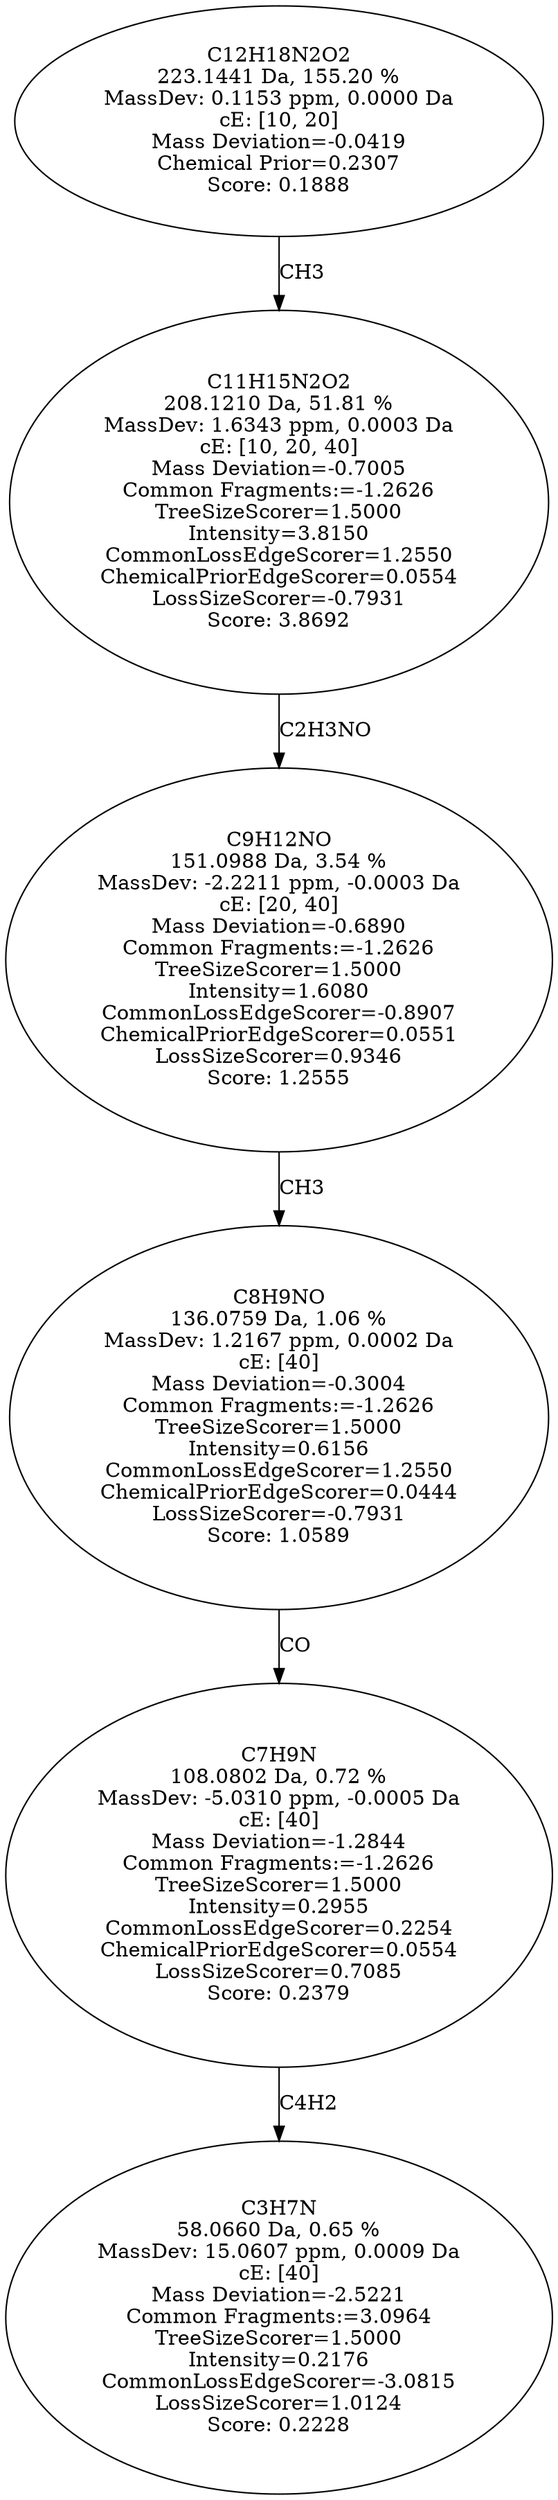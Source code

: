 strict digraph {
v1 [label="C3H7N\n58.0660 Da, 0.65 %\nMassDev: 15.0607 ppm, 0.0009 Da\ncE: [40]\nMass Deviation=-2.5221\nCommon Fragments:=3.0964\nTreeSizeScorer=1.5000\nIntensity=0.2176\nCommonLossEdgeScorer=-3.0815\nLossSizeScorer=1.0124\nScore: 0.2228"];
v2 [label="C7H9N\n108.0802 Da, 0.72 %\nMassDev: -5.0310 ppm, -0.0005 Da\ncE: [40]\nMass Deviation=-1.2844\nCommon Fragments:=-1.2626\nTreeSizeScorer=1.5000\nIntensity=0.2955\nCommonLossEdgeScorer=0.2254\nChemicalPriorEdgeScorer=0.0554\nLossSizeScorer=0.7085\nScore: 0.2379"];
v3 [label="C8H9NO\n136.0759 Da, 1.06 %\nMassDev: 1.2167 ppm, 0.0002 Da\ncE: [40]\nMass Deviation=-0.3004\nCommon Fragments:=-1.2626\nTreeSizeScorer=1.5000\nIntensity=0.6156\nCommonLossEdgeScorer=1.2550\nChemicalPriorEdgeScorer=0.0444\nLossSizeScorer=-0.7931\nScore: 1.0589"];
v4 [label="C9H12NO\n151.0988 Da, 3.54 %\nMassDev: -2.2211 ppm, -0.0003 Da\ncE: [20, 40]\nMass Deviation=-0.6890\nCommon Fragments:=-1.2626\nTreeSizeScorer=1.5000\nIntensity=1.6080\nCommonLossEdgeScorer=-0.8907\nChemicalPriorEdgeScorer=0.0551\nLossSizeScorer=0.9346\nScore: 1.2555"];
v5 [label="C11H15N2O2\n208.1210 Da, 51.81 %\nMassDev: 1.6343 ppm, 0.0003 Da\ncE: [10, 20, 40]\nMass Deviation=-0.7005\nCommon Fragments:=-1.2626\nTreeSizeScorer=1.5000\nIntensity=3.8150\nCommonLossEdgeScorer=1.2550\nChemicalPriorEdgeScorer=0.0554\nLossSizeScorer=-0.7931\nScore: 3.8692"];
v6 [label="C12H18N2O2\n223.1441 Da, 155.20 %\nMassDev: 0.1153 ppm, 0.0000 Da\ncE: [10, 20]\nMass Deviation=-0.0419\nChemical Prior=0.2307\nScore: 0.1888"];
v2 -> v1 [label="C4H2"];
v3 -> v2 [label="CO"];
v4 -> v3 [label="CH3"];
v5 -> v4 [label="C2H3NO"];
v6 -> v5 [label="CH3"];
}